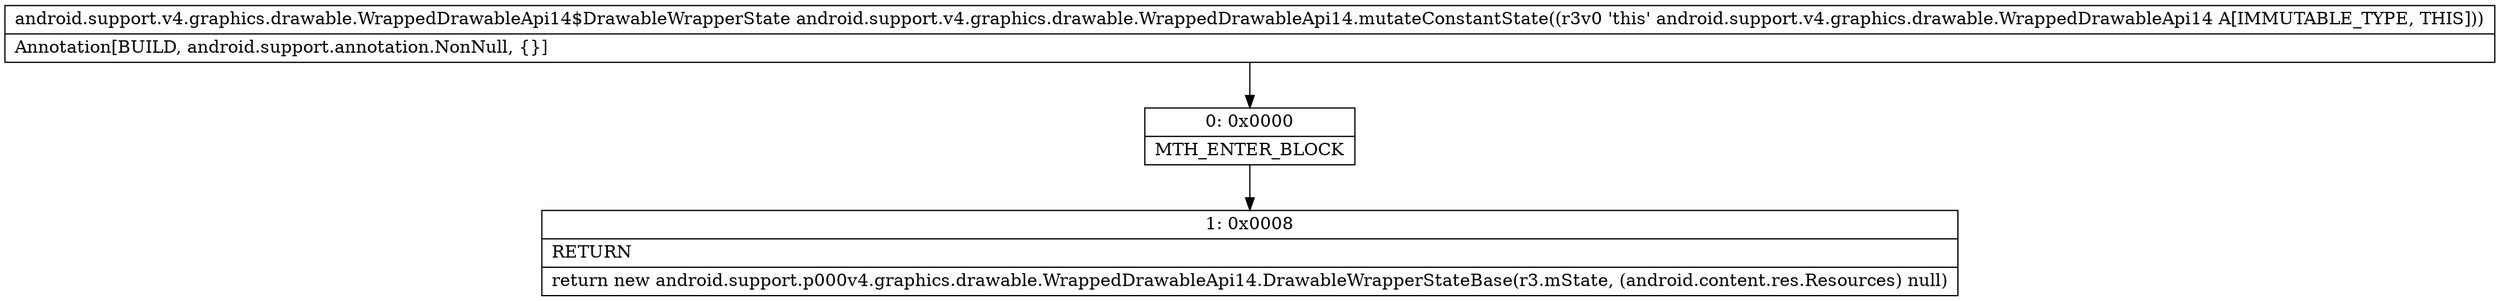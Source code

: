 digraph "CFG forandroid.support.v4.graphics.drawable.WrappedDrawableApi14.mutateConstantState()Landroid\/support\/v4\/graphics\/drawable\/WrappedDrawableApi14$DrawableWrapperState;" {
Node_0 [shape=record,label="{0\:\ 0x0000|MTH_ENTER_BLOCK\l}"];
Node_1 [shape=record,label="{1\:\ 0x0008|RETURN\l|return new android.support.p000v4.graphics.drawable.WrappedDrawableApi14.DrawableWrapperStateBase(r3.mState, (android.content.res.Resources) null)\l}"];
MethodNode[shape=record,label="{android.support.v4.graphics.drawable.WrappedDrawableApi14$DrawableWrapperState android.support.v4.graphics.drawable.WrappedDrawableApi14.mutateConstantState((r3v0 'this' android.support.v4.graphics.drawable.WrappedDrawableApi14 A[IMMUTABLE_TYPE, THIS]))  | Annotation[BUILD, android.support.annotation.NonNull, \{\}]\l}"];
MethodNode -> Node_0;
Node_0 -> Node_1;
}

